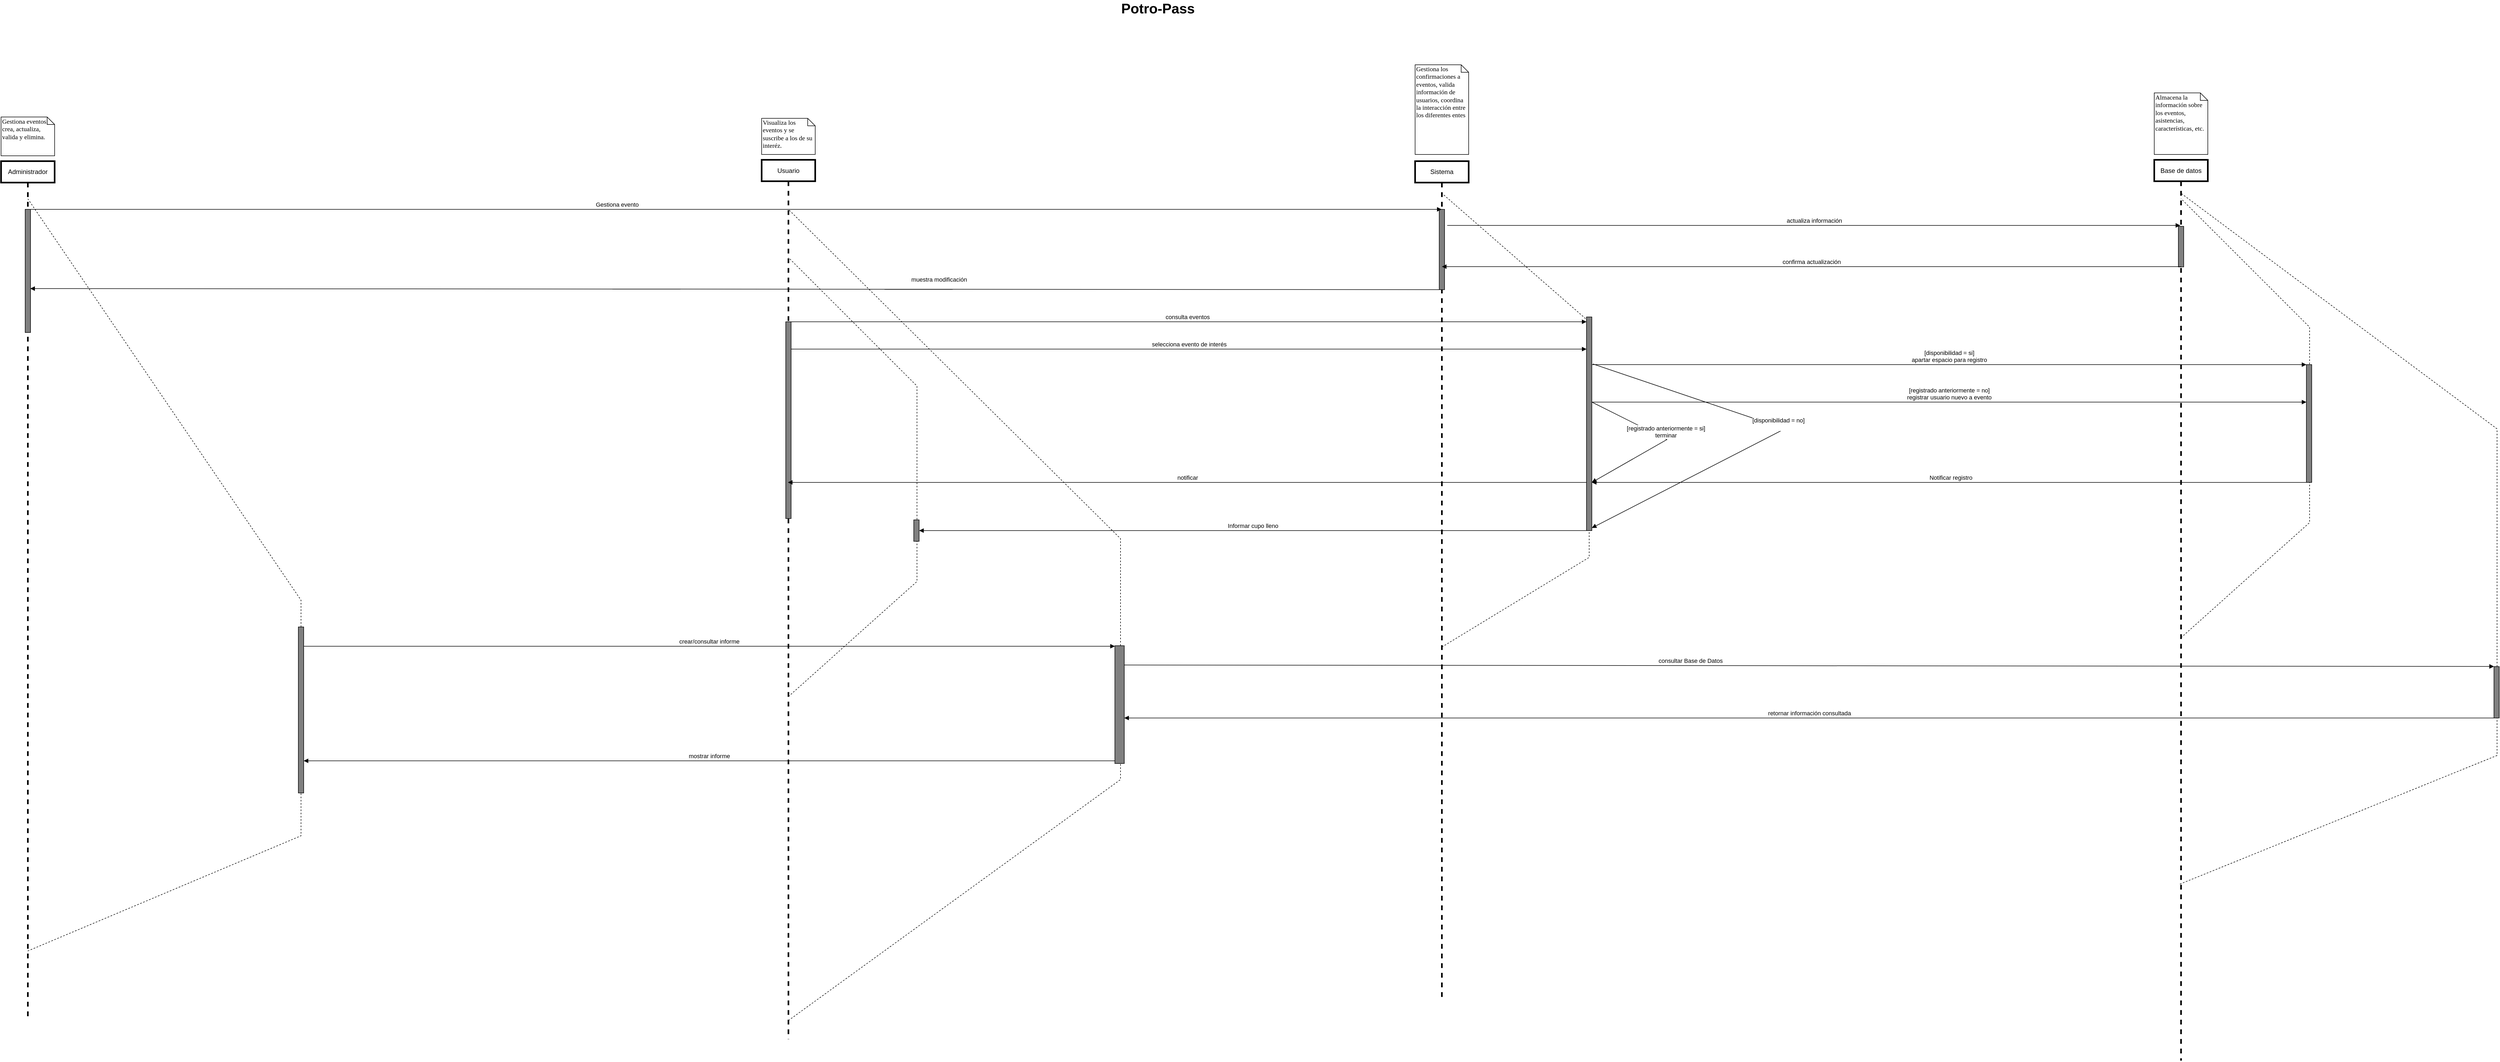 <mxfile version="24.9.3">
  <diagram name="Page-1" id="13e1069c-82ec-6db2-03f1-153e76fe0fe0">
    <mxGraphModel dx="7217" dy="2430" grid="1" gridSize="10" guides="1" tooltips="1" connect="1" arrows="1" fold="1" page="1" pageScale="1" pageWidth="1100" pageHeight="850" background="none" math="0" shadow="0">
      <root>
        <mxCell id="0" />
        <mxCell id="1" parent="0" />
        <mxCell id="MZV24hAAvLW5Updse1Ec-1" value="Sistema" style="shape=umlLifeline;perimeter=lifelinePerimeter;whiteSpace=wrap;html=1;container=1;dropTarget=0;collapsible=0;recursiveResize=0;outlineConnect=0;portConstraint=eastwest;newEdgeStyle={&quot;edgeStyle&quot;:&quot;elbowEdgeStyle&quot;,&quot;elbow&quot;:&quot;vertical&quot;,&quot;curved&quot;:0,&quot;rounded&quot;:0};strokeWidth=3;" parent="1" vertex="1">
          <mxGeometry x="-1430" width="100" height="1570" as="geometry" />
        </mxCell>
        <mxCell id="MZV24hAAvLW5Updse1Ec-2" value="" style="html=1;points=[[0,0,0,0,5],[0,1,0,0,-5],[1,0,0,0,5],[1,1,0,0,-5]];perimeter=orthogonalPerimeter;outlineConnect=0;targetShapes=umlLifeline;portConstraint=eastwest;newEdgeStyle={&quot;curved&quot;:0,&quot;rounded&quot;:0};fillColor=#808080;" parent="MZV24hAAvLW5Updse1Ec-1" vertex="1">
          <mxGeometry x="45" y="90" width="10" height="150" as="geometry" />
        </mxCell>
        <mxCell id="MZV24hAAvLW5Updse1Ec-5" value="Base de datos" style="shape=umlLifeline;perimeter=lifelinePerimeter;whiteSpace=wrap;html=1;container=1;dropTarget=0;collapsible=0;recursiveResize=0;outlineConnect=0;portConstraint=eastwest;newEdgeStyle={&quot;edgeStyle&quot;:&quot;elbowEdgeStyle&quot;,&quot;elbow&quot;:&quot;vertical&quot;,&quot;curved&quot;:0,&quot;rounded&quot;:0};strokeWidth=3;" parent="1" vertex="1">
          <mxGeometry x="-50" y="-2.5" width="100" height="1682.5" as="geometry" />
        </mxCell>
        <mxCell id="MZV24hAAvLW5Updse1Ec-6" value="" style="html=1;points=[[0,0,0,0,5],[0,1,0,0,-5],[1,0,0,0,5],[1,1,0,0,-5]];perimeter=orthogonalPerimeter;outlineConnect=0;targetShapes=umlLifeline;portConstraint=eastwest;newEdgeStyle={&quot;curved&quot;:0,&quot;rounded&quot;:0};fillColor=#808080;" parent="MZV24hAAvLW5Updse1Ec-5" vertex="1">
          <mxGeometry x="45" y="124.25" width="10" height="75.75" as="geometry" />
        </mxCell>
        <mxCell id="MZV24hAAvLW5Updse1Ec-7" value="Administrador" style="shape=umlLifeline;perimeter=lifelinePerimeter;whiteSpace=wrap;html=1;container=1;dropTarget=0;collapsible=0;recursiveResize=0;outlineConnect=0;portConstraint=eastwest;newEdgeStyle={&quot;edgeStyle&quot;:&quot;elbowEdgeStyle&quot;,&quot;elbow&quot;:&quot;vertical&quot;,&quot;curved&quot;:0,&quot;rounded&quot;:0};strokeWidth=3;" parent="1" vertex="1">
          <mxGeometry x="-4070" width="100" height="1600" as="geometry" />
        </mxCell>
        <mxCell id="MZV24hAAvLW5Updse1Ec-8" value="" style="html=1;points=[[0,0,0,0,5],[0,1,0,0,-5],[1,0,0,0,5],[1,1,0,0,-5]];perimeter=orthogonalPerimeter;outlineConnect=0;targetShapes=umlLifeline;portConstraint=eastwest;newEdgeStyle={&quot;curved&quot;:0,&quot;rounded&quot;:0};fillColor=#808080;" parent="MZV24hAAvLW5Updse1Ec-7" vertex="1">
          <mxGeometry x="45" y="90" width="10" height="230" as="geometry" />
        </mxCell>
        <mxCell id="MZV24hAAvLW5Updse1Ec-11" value="Usuario" style="shape=umlLifeline;perimeter=lifelinePerimeter;whiteSpace=wrap;html=1;container=1;dropTarget=0;collapsible=0;recursiveResize=0;outlineConnect=0;portConstraint=eastwest;newEdgeStyle={&quot;edgeStyle&quot;:&quot;elbowEdgeStyle&quot;,&quot;elbow&quot;:&quot;vertical&quot;,&quot;curved&quot;:0,&quot;rounded&quot;:0};strokeWidth=3;" parent="1" vertex="1">
          <mxGeometry x="-2650" y="-2.5" width="100" height="1642.5" as="geometry" />
        </mxCell>
        <mxCell id="MZV24hAAvLW5Updse1Ec-12" value="" style="html=1;points=[[0,0,0,0,5],[0,1,0,0,-5],[1,0,0,0,5],[1,1,0,0,-5]];perimeter=orthogonalPerimeter;outlineConnect=0;targetShapes=umlLifeline;portConstraint=eastwest;newEdgeStyle={&quot;curved&quot;:0,&quot;rounded&quot;:0};fillColor=#808080;" parent="MZV24hAAvLW5Updse1Ec-11" vertex="1">
          <mxGeometry x="45" y="302.5" width="10" height="367.5" as="geometry" />
        </mxCell>
        <mxCell id="MZV24hAAvLW5Updse1Ec-13" value="Visualiza los eventos y se suscribe a los de su interéz." style="shape=note;whiteSpace=wrap;html=1;size=14;verticalAlign=top;align=left;spacingTop=-6;rounded=0;shadow=0;comic=0;labelBackgroundColor=none;strokeWidth=1;fontFamily=Verdana;fontSize=12" parent="1" vertex="1">
          <mxGeometry x="-2650" y="-80" width="100" height="67.5" as="geometry" />
        </mxCell>
        <mxCell id="MZV24hAAvLW5Updse1Ec-14" value="Gestiona los confirmaciones a eventos, valida información de usuarios, coordina la interacción entre los diferentes entes" style="shape=note;whiteSpace=wrap;html=1;size=14;verticalAlign=top;align=left;spacingTop=-6;rounded=0;shadow=0;comic=0;labelBackgroundColor=none;strokeWidth=1;fontFamily=Verdana;fontSize=12" parent="1" vertex="1">
          <mxGeometry x="-1430" y="-180" width="100" height="167.5" as="geometry" />
        </mxCell>
        <mxCell id="MZV24hAAvLW5Updse1Ec-15" value="Almacena la información sobre los eventos, asistencias, características, etc." style="shape=note;whiteSpace=wrap;html=1;size=14;verticalAlign=top;align=left;spacingTop=-6;rounded=0;shadow=0;comic=0;labelBackgroundColor=none;strokeWidth=1;fontFamily=Verdana;fontSize=12" parent="1" vertex="1">
          <mxGeometry x="-50" y="-127.5" width="100" height="115" as="geometry" />
        </mxCell>
        <mxCell id="MZV24hAAvLW5Updse1Ec-16" value="Gestiona eventos: crea, actualiza, valida y elimina." style="shape=note;whiteSpace=wrap;html=1;size=14;verticalAlign=top;align=left;spacingTop=-6;rounded=0;shadow=0;comic=0;labelBackgroundColor=none;strokeWidth=1;fontFamily=Verdana;fontSize=12" parent="1" vertex="1">
          <mxGeometry x="-4070" y="-82.5" width="100" height="72.5" as="geometry" />
        </mxCell>
        <mxCell id="NAqQhFkvAbbbmVI2-Rba-2" value="Gestiona evento" style="html=1;verticalAlign=bottom;endArrow=block;curved=0;rounded=0;" edge="1" parent="1">
          <mxGeometry x="-0.166" width="80" relative="1" as="geometry">
            <mxPoint x="-4020.929" y="90" as="sourcePoint" />
            <mxPoint x="-1380.5" y="90" as="targetPoint" />
            <mxPoint as="offset" />
          </mxGeometry>
        </mxCell>
        <mxCell id="NAqQhFkvAbbbmVI2-Rba-3" value="actualiza información" style="html=1;verticalAlign=bottom;endArrow=block;curved=0;rounded=0;" edge="1" parent="1" target="MZV24hAAvLW5Updse1Ec-5">
          <mxGeometry width="80" relative="1" as="geometry">
            <mxPoint x="-1370" y="120.0" as="sourcePoint" />
            <mxPoint x="-510" y="120.0" as="targetPoint" />
          </mxGeometry>
        </mxCell>
        <mxCell id="NAqQhFkvAbbbmVI2-Rba-4" value="confirma actualización" style="html=1;verticalAlign=bottom;endArrow=block;curved=0;rounded=0;" edge="1" parent="1">
          <mxGeometry width="80" relative="1" as="geometry">
            <mxPoint x="0.18" y="197" as="sourcePoint" />
            <mxPoint x="-1379.996" y="197" as="targetPoint" />
          </mxGeometry>
        </mxCell>
        <mxCell id="NAqQhFkvAbbbmVI2-Rba-5" value="muestra modificación" style="html=1;verticalAlign=bottom;endArrow=block;curved=0;rounded=0;" edge="1" parent="1">
          <mxGeometry x="-0.289" y="-9" width="80" relative="1" as="geometry">
            <mxPoint x="-1385" y="240" as="sourcePoint" />
            <mxPoint x="-4015.5" y="238" as="targetPoint" />
            <mxPoint x="1" as="offset" />
          </mxGeometry>
        </mxCell>
        <mxCell id="NAqQhFkvAbbbmVI2-Rba-31" value="" style="endArrow=none;dashed=1;html=1;rounded=0;" edge="1" parent="1" source="NAqQhFkvAbbbmVI2-Rba-15">
          <mxGeometry width="50" height="50" relative="1" as="geometry">
            <mxPoint x="-1255" y="823" as="sourcePoint" />
            <mxPoint x="-1380" y="60" as="targetPoint" />
            <Array as="points">
              <mxPoint x="-1105" y="300" />
            </Array>
          </mxGeometry>
        </mxCell>
        <mxCell id="NAqQhFkvAbbbmVI2-Rba-34" value="" style="endArrow=none;dashed=1;html=1;rounded=0;exitX=0.5;exitY=0.578;exitDx=0;exitDy=0;exitPerimeter=0;" edge="1" parent="1" source="MZV24hAAvLW5Updse1Ec-1" target="NAqQhFkvAbbbmVI2-Rba-15">
          <mxGeometry width="50" height="50" relative="1" as="geometry">
            <mxPoint x="-1330" y="930" as="sourcePoint" />
            <mxPoint x="-1345" y="88" as="targetPoint" />
            <Array as="points">
              <mxPoint x="-1105" y="740" />
            </Array>
          </mxGeometry>
        </mxCell>
        <mxCell id="NAqQhFkvAbbbmVI2-Rba-15" value="" style="html=1;points=[[0,0,0,0,5],[0,1,0,0,-5],[1,0,0,0,5],[1,1,0,0,-5]];perimeter=orthogonalPerimeter;outlineConnect=0;targetShapes=umlLifeline;portConstraint=eastwest;newEdgeStyle={&quot;curved&quot;:0,&quot;rounded&quot;:0};fillColor=#808080;" vertex="1" parent="1">
          <mxGeometry x="-1110" y="291" width="10" height="399" as="geometry" />
        </mxCell>
        <mxCell id="NAqQhFkvAbbbmVI2-Rba-39" value="consulta eventos" style="html=1;verticalAlign=bottom;endArrow=block;curved=0;rounded=0;" edge="1" parent="1" target="NAqQhFkvAbbbmVI2-Rba-15">
          <mxGeometry width="80" relative="1" as="geometry">
            <mxPoint x="-2600" y="300" as="sourcePoint" />
            <mxPoint x="-1190" y="300" as="targetPoint" />
          </mxGeometry>
        </mxCell>
        <mxCell id="NAqQhFkvAbbbmVI2-Rba-40" value="selecciona evento de interés" style="html=1;verticalAlign=bottom;endArrow=block;curved=0;rounded=0;" edge="1" parent="1" source="MZV24hAAvLW5Updse1Ec-12">
          <mxGeometry width="80" relative="1" as="geometry">
            <mxPoint x="-2590" y="350" as="sourcePoint" />
            <mxPoint x="-1110" y="351" as="targetPoint" />
          </mxGeometry>
        </mxCell>
        <mxCell id="NAqQhFkvAbbbmVI2-Rba-44" value="" style="group" vertex="1" connectable="0" parent="1">
          <mxGeometry y="70" width="244" height="735" as="geometry" />
        </mxCell>
        <mxCell id="NAqQhFkvAbbbmVI2-Rba-33" value="" style="endArrow=none;dashed=1;html=1;rounded=0;" edge="1" parent="NAqQhFkvAbbbmVI2-Rba-44">
          <mxGeometry width="50" height="50" relative="1" as="geometry">
            <mxPoint y="820" as="sourcePoint" />
            <mxPoint as="targetPoint" />
            <Array as="points">
              <mxPoint x="240" y="605" />
              <mxPoint x="240" y="240" />
            </Array>
          </mxGeometry>
        </mxCell>
        <mxCell id="NAqQhFkvAbbbmVI2-Rba-41" value="" style="html=1;points=[[0,0,0,0,5],[0,1,0,0,-5],[1,0,0,0,5],[1,1,0,0,-5]];perimeter=orthogonalPerimeter;outlineConnect=0;targetShapes=umlLifeline;portConstraint=eastwest;newEdgeStyle={&quot;curved&quot;:0,&quot;rounded&quot;:0};fillColor=#808080;" vertex="1" parent="NAqQhFkvAbbbmVI2-Rba-44">
          <mxGeometry x="234" y="310" width="10" height="220" as="geometry" />
        </mxCell>
        <mxCell id="NAqQhFkvAbbbmVI2-Rba-45" value="" style="group" vertex="1" connectable="0" parent="1">
          <mxGeometry x="-2600" y="180" width="244" height="735" as="geometry" />
        </mxCell>
        <mxCell id="NAqQhFkvAbbbmVI2-Rba-46" value="" style="endArrow=none;dashed=1;html=1;rounded=0;" edge="1" parent="NAqQhFkvAbbbmVI2-Rba-45">
          <mxGeometry width="50" height="50" relative="1" as="geometry">
            <mxPoint y="820" as="sourcePoint" />
            <mxPoint as="targetPoint" />
            <Array as="points">
              <mxPoint x="240" y="605" />
              <mxPoint x="240" y="240" />
            </Array>
          </mxGeometry>
        </mxCell>
        <mxCell id="NAqQhFkvAbbbmVI2-Rba-47" value="" style="html=1;points=[[0,0,0,0,5],[0,1,0,0,-5],[1,0,0,0,5],[1,1,0,0,-5]];perimeter=orthogonalPerimeter;outlineConnect=0;targetShapes=umlLifeline;portConstraint=eastwest;newEdgeStyle={&quot;curved&quot;:0,&quot;rounded&quot;:0};fillColor=#808080;" vertex="1" parent="NAqQhFkvAbbbmVI2-Rba-45">
          <mxGeometry x="234" y="490" width="10" height="40" as="geometry" />
        </mxCell>
        <mxCell id="NAqQhFkvAbbbmVI2-Rba-49" value="&lt;div&gt;[disponibilidad = si]&lt;/div&gt;&lt;div&gt;apartar espacio para registro&lt;br&gt;&lt;/div&gt;" style="html=1;verticalAlign=bottom;endArrow=block;curved=0;rounded=0;" edge="1" parent="1" target="NAqQhFkvAbbbmVI2-Rba-41">
          <mxGeometry width="80" relative="1" as="geometry">
            <mxPoint x="-1100" y="380" as="sourcePoint" />
            <mxPoint x="230" y="380" as="targetPoint" />
          </mxGeometry>
        </mxCell>
        <mxCell id="NAqQhFkvAbbbmVI2-Rba-50" value="&lt;div&gt;[registrado anteriormente = no]&lt;/div&gt;&lt;div&gt;registrar usuario nuevo a evento&lt;br&gt;&lt;/div&gt;" style="html=1;verticalAlign=bottom;endArrow=block;curved=0;rounded=0;" edge="1" parent="1">
          <mxGeometry width="80" relative="1" as="geometry">
            <mxPoint x="-1100" y="450" as="sourcePoint" />
            <mxPoint x="234" y="450" as="targetPoint" />
          </mxGeometry>
        </mxCell>
        <mxCell id="NAqQhFkvAbbbmVI2-Rba-51" value="&lt;div&gt;Notificar registro&lt;br&gt;&lt;/div&gt;" style="html=1;verticalAlign=bottom;endArrow=block;curved=0;rounded=0;" edge="1" parent="1" target="NAqQhFkvAbbbmVI2-Rba-15">
          <mxGeometry width="80" relative="1" as="geometry">
            <mxPoint x="240" y="600" as="sourcePoint" />
            <mxPoint x="-320" y="580" as="targetPoint" />
          </mxGeometry>
        </mxCell>
        <mxCell id="NAqQhFkvAbbbmVI2-Rba-53" value="&lt;div&gt;[registrado anteriormente = si]&lt;/div&gt;&lt;div&gt;terminar&lt;br&gt;&lt;/div&gt;" style="html=1;verticalAlign=bottom;endArrow=block;curved=0;rounded=0;" edge="1" parent="1">
          <mxGeometry width="80" relative="1" as="geometry">
            <mxPoint x="-1100" y="450" as="sourcePoint" />
            <mxPoint x="-1100" y="600" as="targetPoint" />
            <Array as="points">
              <mxPoint x="-960" y="520" />
            </Array>
          </mxGeometry>
        </mxCell>
        <mxCell id="NAqQhFkvAbbbmVI2-Rba-54" value="&lt;div&gt;[disponibilidad = no]&lt;/div&gt;&lt;div&gt;&lt;br&gt;&lt;/div&gt;" style="html=1;verticalAlign=bottom;endArrow=block;curved=0;rounded=0;exitX=1.2;exitY=0.22;exitDx=0;exitDy=0;exitPerimeter=0;entryX=1;entryY=1;entryDx=0;entryDy=-5;entryPerimeter=0;elbow=vertical;" edge="1" parent="1" source="NAqQhFkvAbbbmVI2-Rba-15" target="NAqQhFkvAbbbmVI2-Rba-15">
          <mxGeometry width="80" relative="1" as="geometry">
            <mxPoint x="-980" y="424" as="sourcePoint" />
            <mxPoint x="-900" y="424" as="targetPoint" />
            <Array as="points">
              <mxPoint x="-740" y="500" />
            </Array>
          </mxGeometry>
        </mxCell>
        <mxCell id="NAqQhFkvAbbbmVI2-Rba-55" value="notificar" style="html=1;verticalAlign=bottom;endArrow=block;curved=0;rounded=0;" edge="1" parent="1">
          <mxGeometry width="80" relative="1" as="geometry">
            <mxPoint x="-1110" y="600.0" as="sourcePoint" />
            <mxPoint x="-2601.038" y="600.0" as="targetPoint" />
          </mxGeometry>
        </mxCell>
        <mxCell id="NAqQhFkvAbbbmVI2-Rba-56" value="Informar cupo lleno" style="html=1;verticalAlign=bottom;endArrow=block;curved=0;rounded=0;" edge="1" parent="1" target="NAqQhFkvAbbbmVI2-Rba-47">
          <mxGeometry width="80" relative="1" as="geometry">
            <mxPoint x="-1110" y="690" as="sourcePoint" />
            <mxPoint x="-2350" y="690" as="targetPoint" />
          </mxGeometry>
        </mxCell>
        <mxCell id="NAqQhFkvAbbbmVI2-Rba-60" value="" style="group" vertex="1" connectable="0" parent="1">
          <mxGeometry x="350" y="400" width="244" height="940" as="geometry" />
        </mxCell>
        <mxCell id="NAqQhFkvAbbbmVI2-Rba-36" value="" style="endArrow=none;dashed=1;html=1;rounded=0;" edge="1" parent="NAqQhFkvAbbbmVI2-Rba-60" source="NAqQhFkvAbbbmVI2-Rba-38">
          <mxGeometry width="50" height="50" relative="1" as="geometry">
            <mxPoint x="88.163" y="940.0" as="sourcePoint" />
            <mxPoint x="-350" y="-340" as="targetPoint" />
            <Array as="points">
              <mxPoint x="240" y="100" />
            </Array>
          </mxGeometry>
        </mxCell>
        <mxCell id="NAqQhFkvAbbbmVI2-Rba-38" value="" style="html=1;points=[[0,0,0,0,5],[0,1,0,0,-5],[1,0,0,0,5],[1,1,0,0,-5]];perimeter=orthogonalPerimeter;outlineConnect=0;targetShapes=umlLifeline;portConstraint=eastwest;newEdgeStyle={&quot;curved&quot;:0,&quot;rounded&quot;:0};fillColor=#808080;" vertex="1" parent="NAqQhFkvAbbbmVI2-Rba-60">
          <mxGeometry x="234.2" y="544" width="9.8" height="96" as="geometry" />
        </mxCell>
        <mxCell id="NAqQhFkvAbbbmVI2-Rba-74" value="consultar Base de Datos" style="html=1;verticalAlign=bottom;endArrow=block;curved=0;rounded=0;entryX=0;entryY=0;entryDx=0;entryDy=5;entryPerimeter=0;" edge="1" parent="NAqQhFkvAbbbmVI2-Rba-60">
          <mxGeometry x="-0.166" width="80" relative="1" as="geometry">
            <mxPoint x="-2338" y="541" as="sourcePoint" />
            <mxPoint x="234.204" y="543.748" as="targetPoint" />
            <mxPoint as="offset" />
          </mxGeometry>
        </mxCell>
        <mxCell id="NAqQhFkvAbbbmVI2-Rba-61" value="" style="group" vertex="1" connectable="0" parent="1">
          <mxGeometry x="-3750" y="580" width="245" height="735" as="geometry" />
        </mxCell>
        <mxCell id="NAqQhFkvAbbbmVI2-Rba-64" value="" style="html=1;points=[[0,0,0,0,5],[0,1,0,0,-5],[1,0,0,0,5],[1,1,0,0,-5]];perimeter=orthogonalPerimeter;outlineConnect=0;targetShapes=umlLifeline;portConstraint=eastwest;newEdgeStyle={&quot;curved&quot;:0,&quot;rounded&quot;:0};fillColor=#808080;" vertex="1" parent="NAqQhFkvAbbbmVI2-Rba-61">
          <mxGeometry x="235" y="290" width="10" height="310" as="geometry" />
        </mxCell>
        <mxCell id="NAqQhFkvAbbbmVI2-Rba-65" value="" style="group" vertex="1" connectable="0" parent="1">
          <mxGeometry x="-2410" y="605" width="437" height="735" as="geometry" />
        </mxCell>
        <mxCell id="NAqQhFkvAbbbmVI2-Rba-67" value="" style="endArrow=none;dashed=1;html=1;rounded=0;" edge="1" parent="NAqQhFkvAbbbmVI2-Rba-65" target="NAqQhFkvAbbbmVI2-Rba-68">
          <mxGeometry width="50" height="50" relative="1" as="geometry">
            <mxPoint x="-190" y="1000" as="sourcePoint" />
            <mxPoint as="targetPoint" />
            <Array as="points">
              <mxPoint x="430" y="550" />
            </Array>
          </mxGeometry>
        </mxCell>
        <mxCell id="NAqQhFkvAbbbmVI2-Rba-68" value="" style="html=1;points=[[0,0,0,0,5],[0,1,0,0,-5],[1,0,0,0,5],[1,1,0,0,-5]];perimeter=orthogonalPerimeter;outlineConnect=0;targetShapes=umlLifeline;portConstraint=eastwest;newEdgeStyle={&quot;curved&quot;:0,&quot;rounded&quot;:0};fillColor=#808080;" vertex="1" parent="NAqQhFkvAbbbmVI2-Rba-65">
          <mxGeometry x="419.45" y="300" width="17.55" height="220" as="geometry" />
        </mxCell>
        <mxCell id="NAqQhFkvAbbbmVI2-Rba-69" value="crear/consultar informe" style="html=1;verticalAlign=bottom;endArrow=block;curved=0;rounded=0;entryX=0;entryY=0;entryDx=0;entryDy=5;entryPerimeter=0;" edge="1" parent="1">
          <mxGeometry width="80" relative="1" as="geometry">
            <mxPoint x="-3505" y="906" as="sourcePoint" />
            <mxPoint x="-1990.55" y="906" as="targetPoint" />
          </mxGeometry>
        </mxCell>
        <mxCell id="NAqQhFkvAbbbmVI2-Rba-75" value="retornar información consultada" style="html=1;verticalAlign=bottom;endArrow=block;curved=0;rounded=0;exitX=0;exitY=1;exitDx=0;exitDy=-5;exitPerimeter=0;" edge="1" parent="1" target="NAqQhFkvAbbbmVI2-Rba-68">
          <mxGeometry width="80" relative="1" as="geometry">
            <mxPoint x="584.2" y="1040" as="sourcePoint" />
            <mxPoint x="-1920" y="1040" as="targetPoint" />
          </mxGeometry>
        </mxCell>
        <mxCell id="NAqQhFkvAbbbmVI2-Rba-76" value="mostrar informe" style="html=1;verticalAlign=bottom;endArrow=block;curved=0;rounded=0;" edge="1" parent="1" target="NAqQhFkvAbbbmVI2-Rba-64">
          <mxGeometry width="80" relative="1" as="geometry">
            <mxPoint x="-1991" y="1120" as="sourcePoint" />
            <mxPoint x="-3237" y="1120" as="targetPoint" />
          </mxGeometry>
        </mxCell>
        <mxCell id="NAqQhFkvAbbbmVI2-Rba-37" value="" style="endArrow=none;dashed=1;html=1;rounded=0;exitX=0.48;exitY=0.804;exitDx=0;exitDy=0;exitPerimeter=0;" edge="1" parent="1" target="NAqQhFkvAbbbmVI2-Rba-38" source="MZV24hAAvLW5Updse1Ec-5">
          <mxGeometry width="50" height="50" relative="1" as="geometry">
            <mxPoint x="70" y="1560" as="sourcePoint" />
            <mxPoint x="350" y="400" as="targetPoint" />
            <Array as="points">
              <mxPoint x="590" y="1110" />
              <mxPoint x="590" y="1070" />
            </Array>
          </mxGeometry>
        </mxCell>
        <mxCell id="NAqQhFkvAbbbmVI2-Rba-63" value="" style="endArrow=none;dashed=1;html=1;rounded=0;exitX=0.497;exitY=0.922;exitDx=0;exitDy=0;exitPerimeter=0;" edge="1" parent="1" target="NAqQhFkvAbbbmVI2-Rba-64" source="MZV24hAAvLW5Updse1Ec-7">
          <mxGeometry width="50" height="50" relative="1" as="geometry">
            <mxPoint x="-4010" y="1560" as="sourcePoint" />
            <mxPoint x="-3750" y="580" as="targetPoint" />
            <Array as="points">
              <mxPoint x="-3510" y="1260" />
            </Array>
          </mxGeometry>
        </mxCell>
        <mxCell id="NAqQhFkvAbbbmVI2-Rba-62" value="" style="endArrow=none;dashed=1;html=1;rounded=0;entryX=0.5;entryY=0.044;entryDx=0;entryDy=0;entryPerimeter=0;" edge="1" parent="1" source="NAqQhFkvAbbbmVI2-Rba-64" target="MZV24hAAvLW5Updse1Ec-7">
          <mxGeometry width="50" height="50" relative="1" as="geometry">
            <mxPoint x="-3660" y="1315" as="sourcePoint" />
            <mxPoint x="-4000" y="70" as="targetPoint" />
            <Array as="points">
              <mxPoint x="-3510" y="820" />
            </Array>
          </mxGeometry>
        </mxCell>
        <mxCell id="NAqQhFkvAbbbmVI2-Rba-77" value="&lt;b&gt;&lt;font style=&quot;font-size: 26px;&quot;&gt;Potro-Pass&lt;/font&gt;&lt;/b&gt;" style="text;html=1;align=center;verticalAlign=middle;whiteSpace=wrap;rounded=0;" vertex="1" parent="1">
          <mxGeometry x="-2000" y="-300" width="180" height="30" as="geometry" />
        </mxCell>
        <mxCell id="NAqQhFkvAbbbmVI2-Rba-66" value="" style="endArrow=none;dashed=1;html=1;rounded=0;" edge="1" parent="1" source="NAqQhFkvAbbbmVI2-Rba-68">
          <mxGeometry width="50" height="50" relative="1" as="geometry">
            <mxPoint x="-2252.041" y="1340" as="sourcePoint" />
            <mxPoint x="-2600" y="90" as="targetPoint" />
            <Array as="points">
              <mxPoint x="-1980" y="705" />
            </Array>
          </mxGeometry>
        </mxCell>
      </root>
    </mxGraphModel>
  </diagram>
</mxfile>
